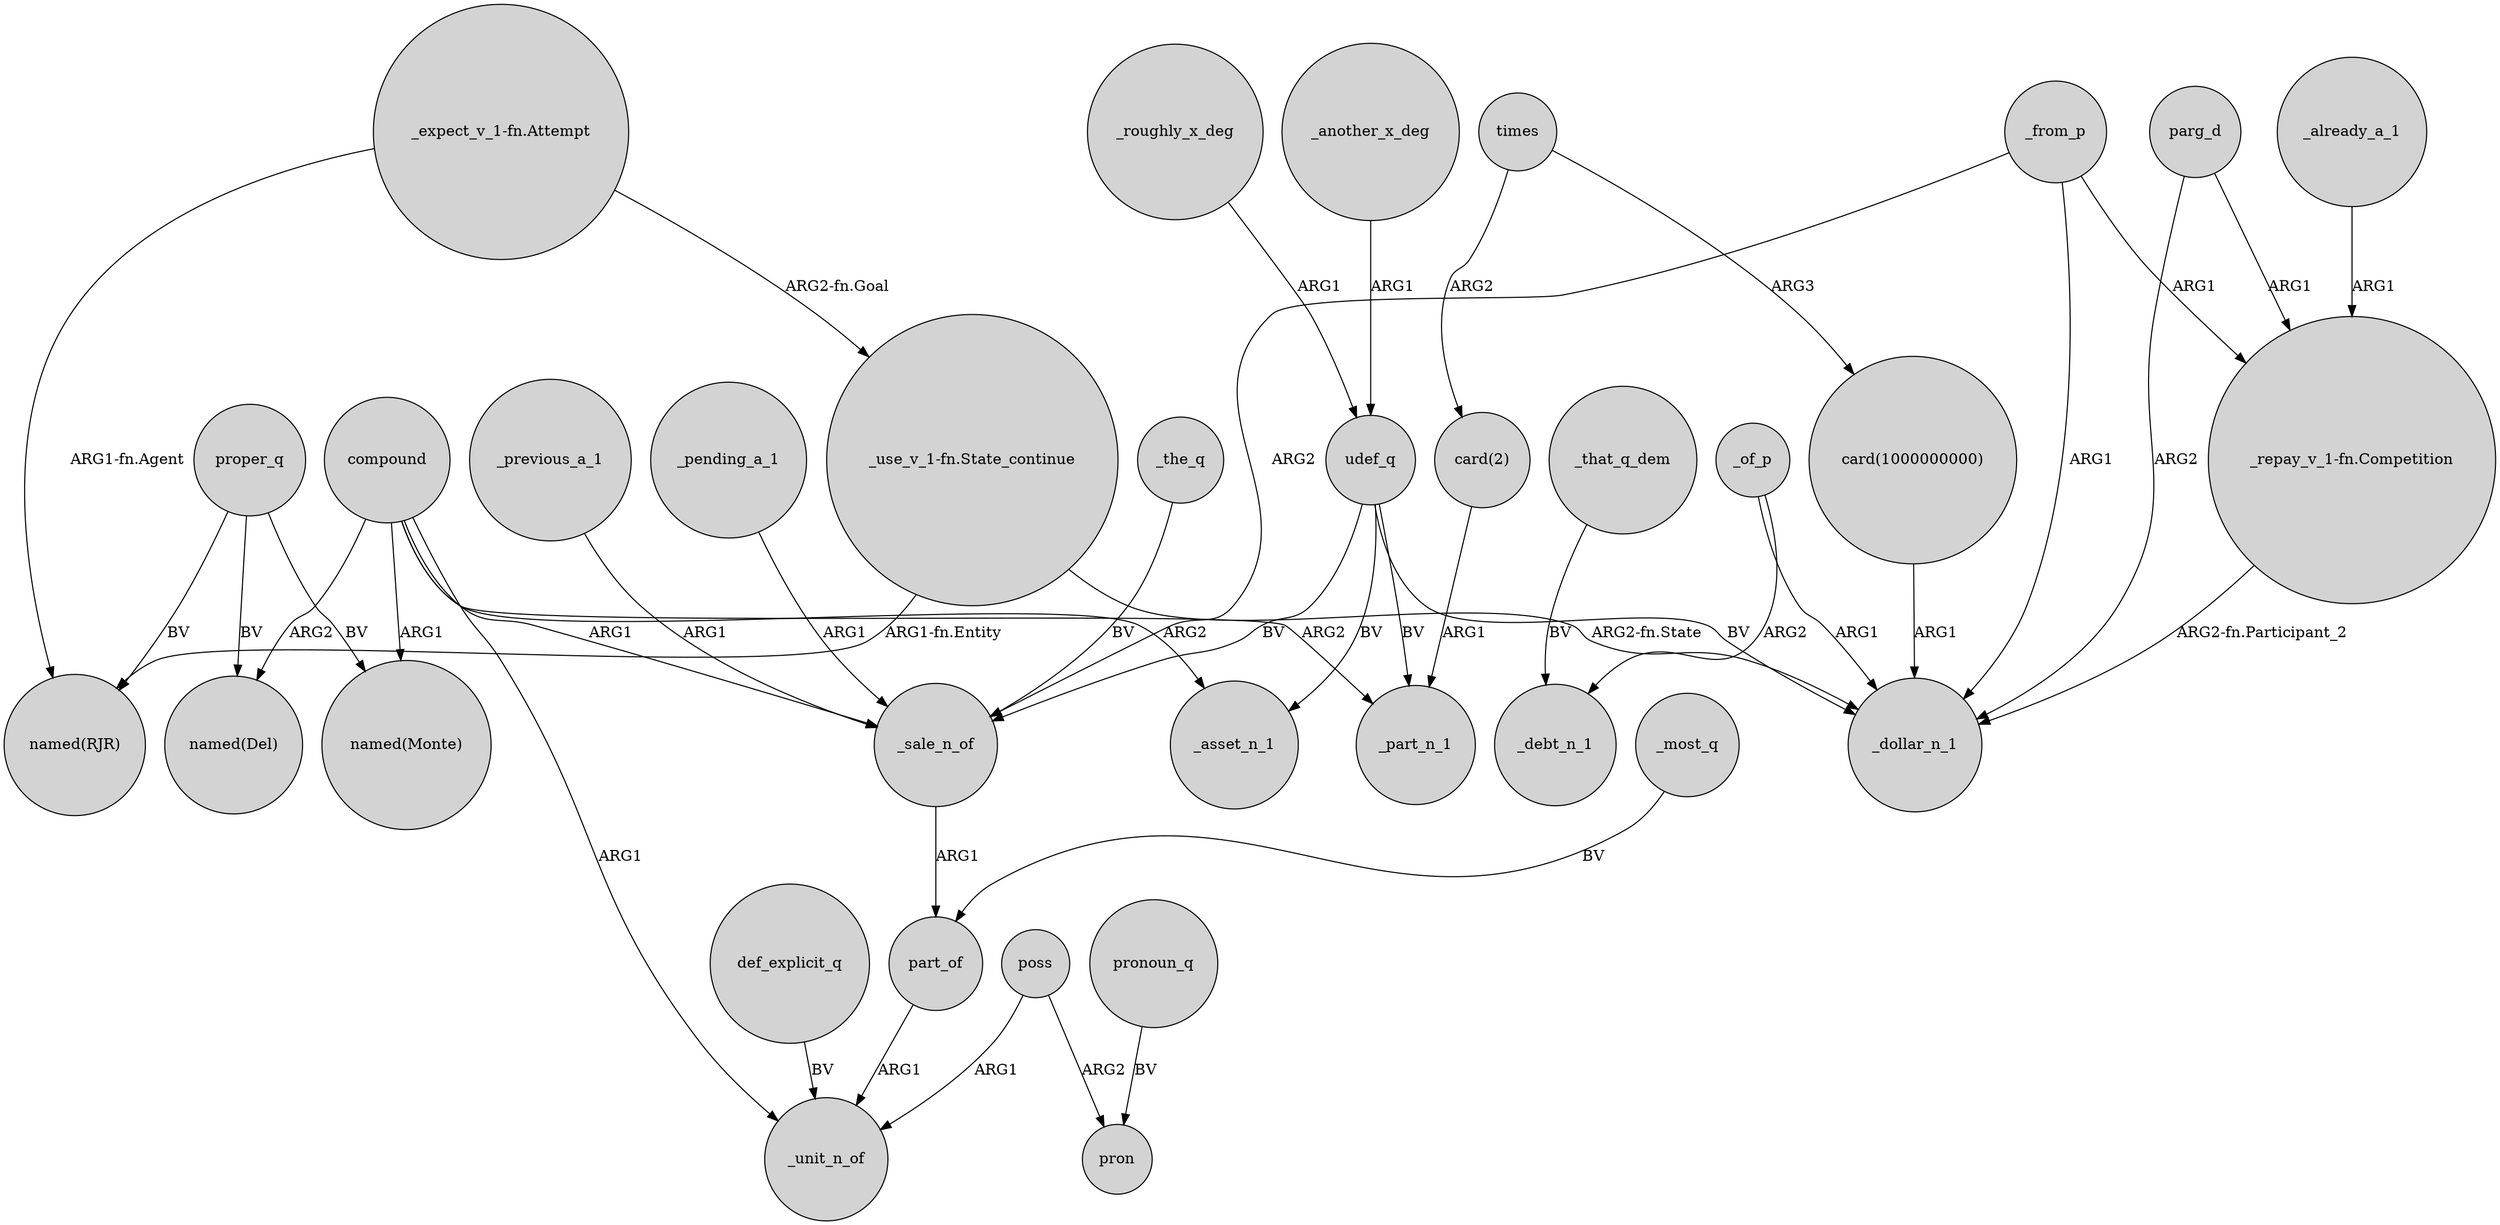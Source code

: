 digraph {
	node [shape=circle style=filled]
	_of_p -> _dollar_n_1 [label=ARG1]
	"card(1000000000)" -> _dollar_n_1 [label=ARG1]
	_of_p -> _debt_n_1 [label=ARG2]
	_from_p -> "_repay_v_1-fn.Competition" [label=ARG1]
	parg_d -> _dollar_n_1 [label=ARG2]
	_roughly_x_deg -> udef_q [label=ARG1]
	_previous_a_1 -> _sale_n_of [label=ARG1]
	"card(2)" -> _part_n_1 [label=ARG1]
	_from_p -> _dollar_n_1 [label=ARG1]
	proper_q -> "named(RJR)" [label=BV]
	compound -> _asset_n_1 [label=ARG2]
	_already_a_1 -> "_repay_v_1-fn.Competition" [label=ARG1]
	"_use_v_1-fn.State_continue" -> "named(RJR)" [label="ARG1-fn.Entity"]
	_that_q_dem -> _debt_n_1 [label=BV]
	"_expect_v_1-fn.Attempt" -> "named(RJR)" [label="ARG1-fn.Agent"]
	udef_q -> _sale_n_of [label=BV]
	times -> "card(1000000000)" [label=ARG3]
	udef_q -> _asset_n_1 [label=BV]
	proper_q -> "named(Monte)" [label=BV]
	_from_p -> _sale_n_of [label=ARG2]
	part_of -> _unit_n_of [label=ARG1]
	pronoun_q -> pron [label=BV]
	_sale_n_of -> part_of [label=ARG1]
	poss -> pron [label=ARG2]
	def_explicit_q -> _unit_n_of [label=BV]
	_most_q -> part_of [label=BV]
	proper_q -> "named(Del)" [label=BV]
	"_use_v_1-fn.State_continue" -> _dollar_n_1 [label="ARG2-fn.State"]
	udef_q -> _dollar_n_1 [label=BV]
	compound -> "named(Monte)" [label=ARG1]
	_pending_a_1 -> _sale_n_of [label=ARG1]
	"_repay_v_1-fn.Competition" -> _dollar_n_1 [label="ARG2-fn.Participant_2"]
	_another_x_deg -> udef_q [label=ARG1]
	compound -> _unit_n_of [label=ARG1]
	poss -> _unit_n_of [label=ARG1]
	parg_d -> "_repay_v_1-fn.Competition" [label=ARG1]
	udef_q -> _part_n_1 [label=BV]
	_the_q -> _sale_n_of [label=BV]
	compound -> _part_n_1 [label=ARG2]
	compound -> "named(Del)" [label=ARG2]
	compound -> _sale_n_of [label=ARG1]
	times -> "card(2)" [label=ARG2]
	"_expect_v_1-fn.Attempt" -> "_use_v_1-fn.State_continue" [label="ARG2-fn.Goal"]
}
